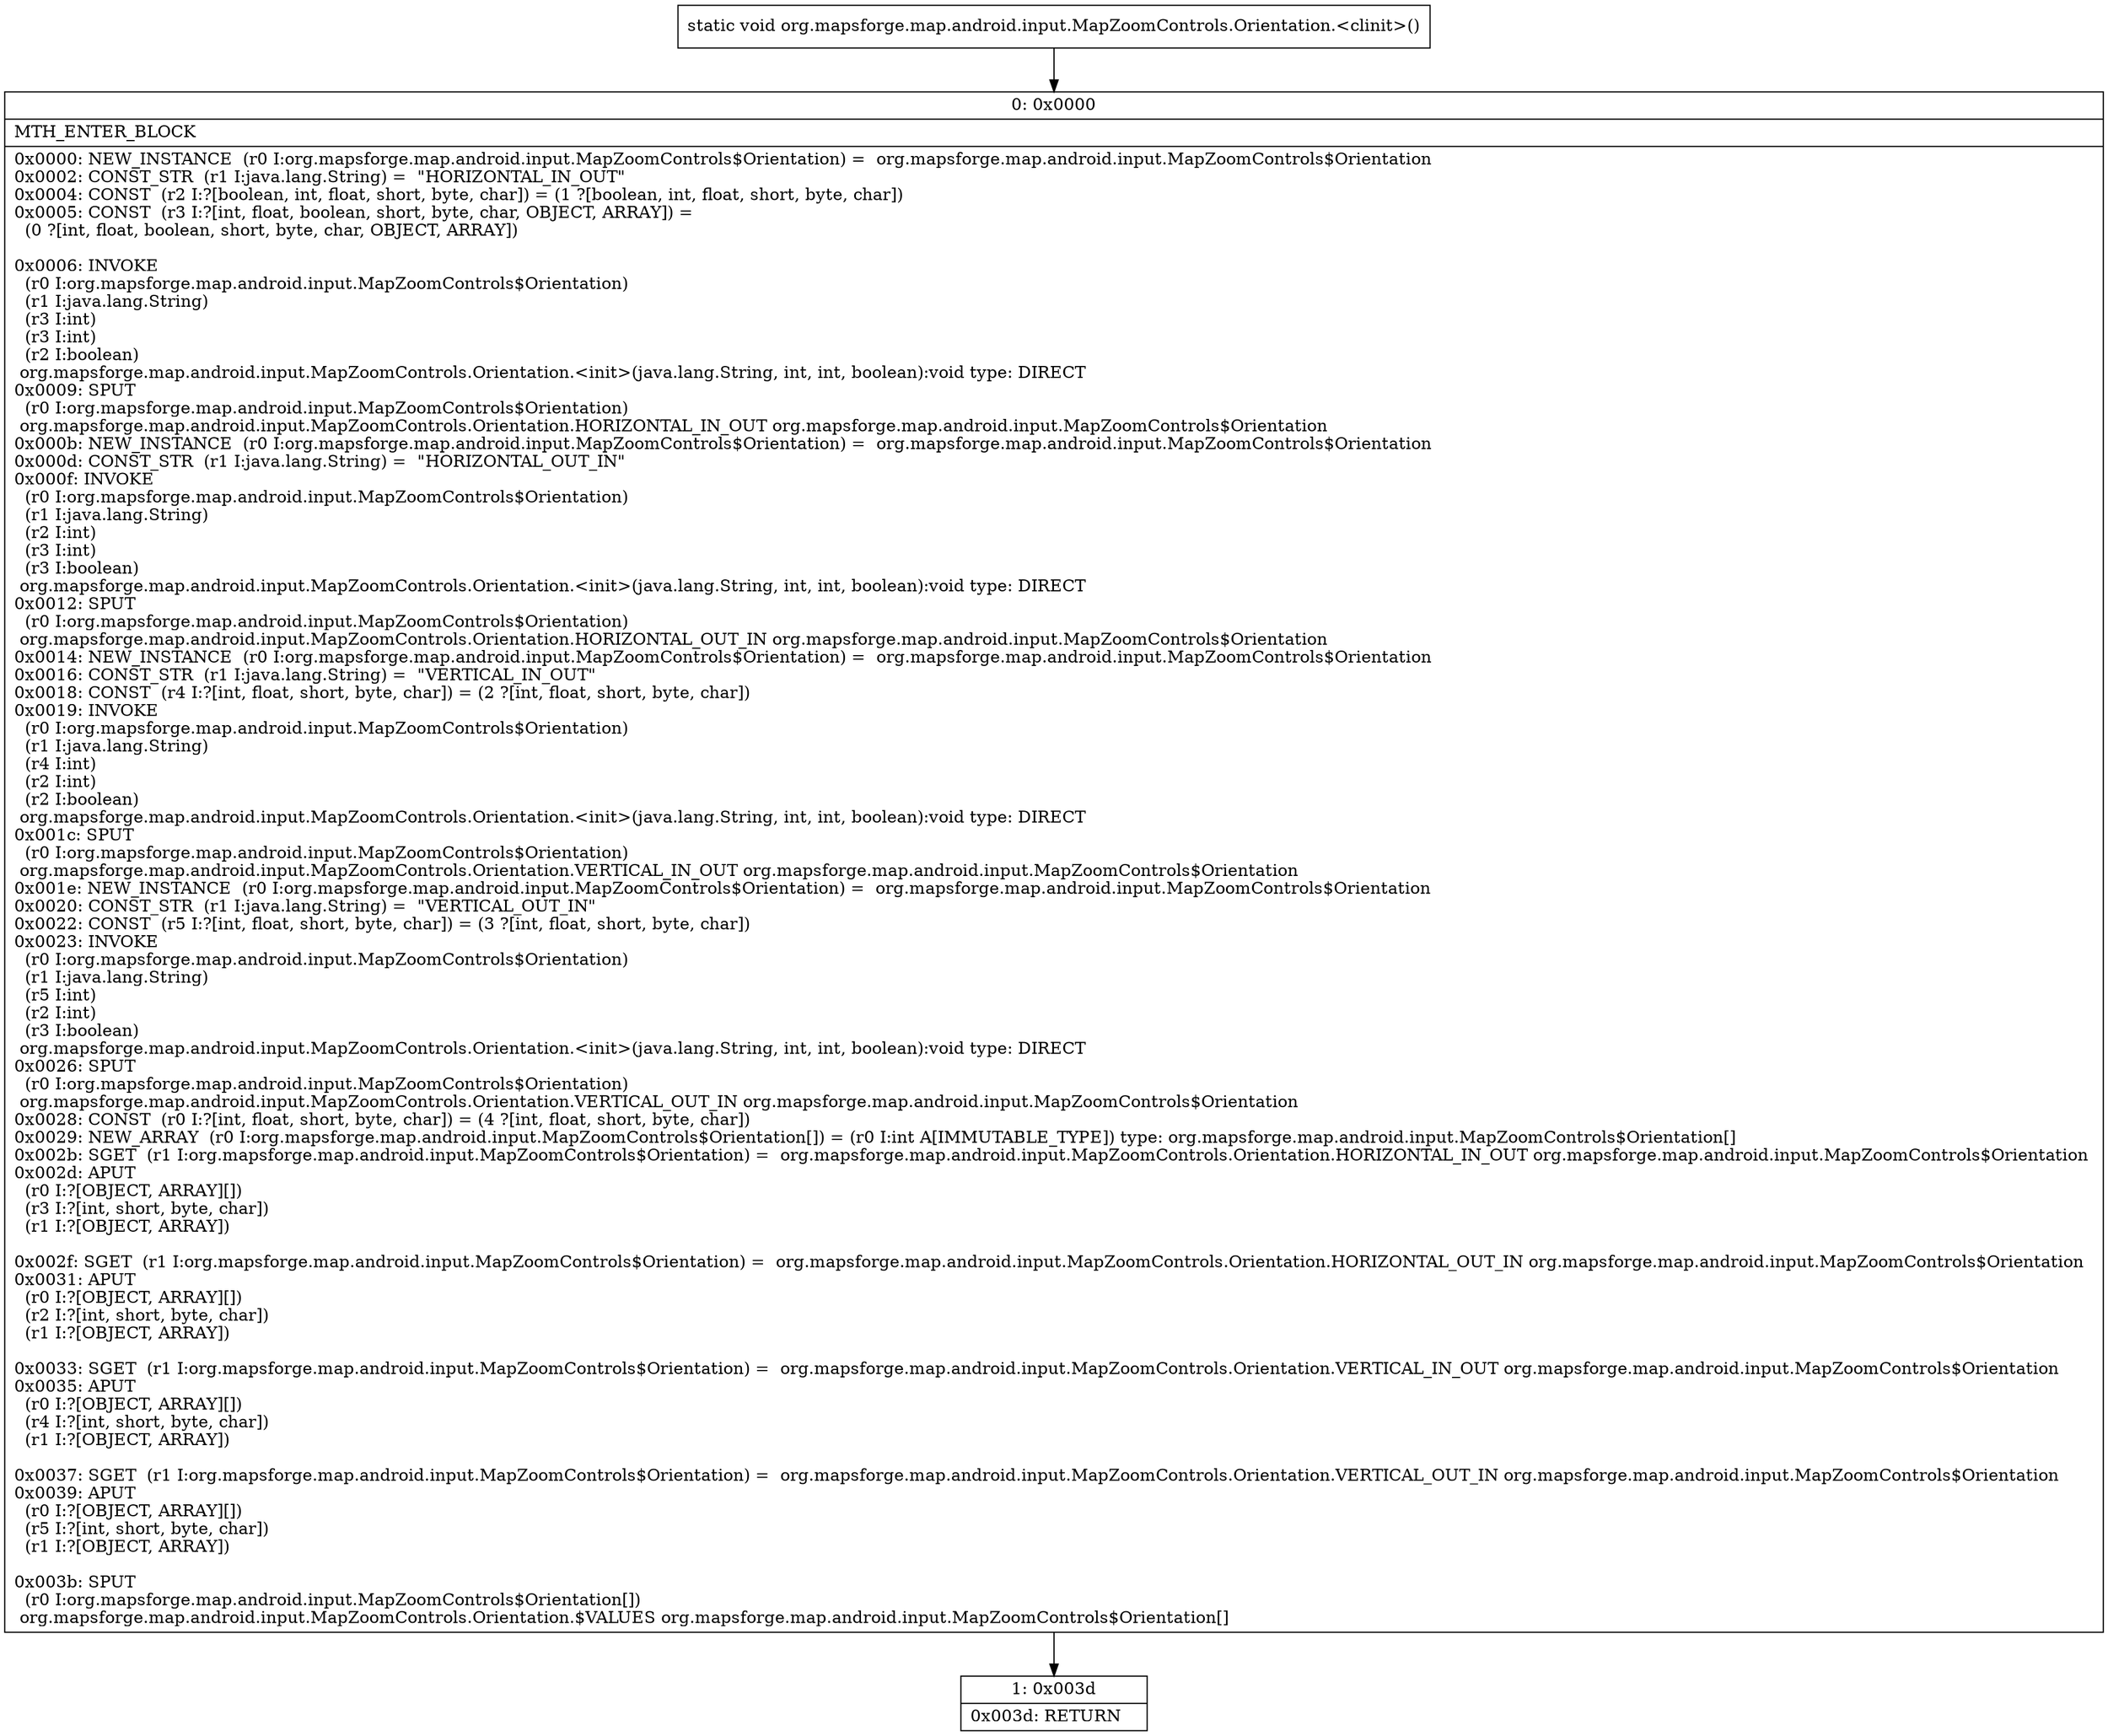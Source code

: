 digraph "CFG fororg.mapsforge.map.android.input.MapZoomControls.Orientation.\<clinit\>()V" {
Node_0 [shape=record,label="{0\:\ 0x0000|MTH_ENTER_BLOCK\l|0x0000: NEW_INSTANCE  (r0 I:org.mapsforge.map.android.input.MapZoomControls$Orientation) =  org.mapsforge.map.android.input.MapZoomControls$Orientation \l0x0002: CONST_STR  (r1 I:java.lang.String) =  \"HORIZONTAL_IN_OUT\" \l0x0004: CONST  (r2 I:?[boolean, int, float, short, byte, char]) = (1 ?[boolean, int, float, short, byte, char]) \l0x0005: CONST  (r3 I:?[int, float, boolean, short, byte, char, OBJECT, ARRAY]) = \l  (0 ?[int, float, boolean, short, byte, char, OBJECT, ARRAY])\l \l0x0006: INVOKE  \l  (r0 I:org.mapsforge.map.android.input.MapZoomControls$Orientation)\l  (r1 I:java.lang.String)\l  (r3 I:int)\l  (r3 I:int)\l  (r2 I:boolean)\l org.mapsforge.map.android.input.MapZoomControls.Orientation.\<init\>(java.lang.String, int, int, boolean):void type: DIRECT \l0x0009: SPUT  \l  (r0 I:org.mapsforge.map.android.input.MapZoomControls$Orientation)\l org.mapsforge.map.android.input.MapZoomControls.Orientation.HORIZONTAL_IN_OUT org.mapsforge.map.android.input.MapZoomControls$Orientation \l0x000b: NEW_INSTANCE  (r0 I:org.mapsforge.map.android.input.MapZoomControls$Orientation) =  org.mapsforge.map.android.input.MapZoomControls$Orientation \l0x000d: CONST_STR  (r1 I:java.lang.String) =  \"HORIZONTAL_OUT_IN\" \l0x000f: INVOKE  \l  (r0 I:org.mapsforge.map.android.input.MapZoomControls$Orientation)\l  (r1 I:java.lang.String)\l  (r2 I:int)\l  (r3 I:int)\l  (r3 I:boolean)\l org.mapsforge.map.android.input.MapZoomControls.Orientation.\<init\>(java.lang.String, int, int, boolean):void type: DIRECT \l0x0012: SPUT  \l  (r0 I:org.mapsforge.map.android.input.MapZoomControls$Orientation)\l org.mapsforge.map.android.input.MapZoomControls.Orientation.HORIZONTAL_OUT_IN org.mapsforge.map.android.input.MapZoomControls$Orientation \l0x0014: NEW_INSTANCE  (r0 I:org.mapsforge.map.android.input.MapZoomControls$Orientation) =  org.mapsforge.map.android.input.MapZoomControls$Orientation \l0x0016: CONST_STR  (r1 I:java.lang.String) =  \"VERTICAL_IN_OUT\" \l0x0018: CONST  (r4 I:?[int, float, short, byte, char]) = (2 ?[int, float, short, byte, char]) \l0x0019: INVOKE  \l  (r0 I:org.mapsforge.map.android.input.MapZoomControls$Orientation)\l  (r1 I:java.lang.String)\l  (r4 I:int)\l  (r2 I:int)\l  (r2 I:boolean)\l org.mapsforge.map.android.input.MapZoomControls.Orientation.\<init\>(java.lang.String, int, int, boolean):void type: DIRECT \l0x001c: SPUT  \l  (r0 I:org.mapsforge.map.android.input.MapZoomControls$Orientation)\l org.mapsforge.map.android.input.MapZoomControls.Orientation.VERTICAL_IN_OUT org.mapsforge.map.android.input.MapZoomControls$Orientation \l0x001e: NEW_INSTANCE  (r0 I:org.mapsforge.map.android.input.MapZoomControls$Orientation) =  org.mapsforge.map.android.input.MapZoomControls$Orientation \l0x0020: CONST_STR  (r1 I:java.lang.String) =  \"VERTICAL_OUT_IN\" \l0x0022: CONST  (r5 I:?[int, float, short, byte, char]) = (3 ?[int, float, short, byte, char]) \l0x0023: INVOKE  \l  (r0 I:org.mapsforge.map.android.input.MapZoomControls$Orientation)\l  (r1 I:java.lang.String)\l  (r5 I:int)\l  (r2 I:int)\l  (r3 I:boolean)\l org.mapsforge.map.android.input.MapZoomControls.Orientation.\<init\>(java.lang.String, int, int, boolean):void type: DIRECT \l0x0026: SPUT  \l  (r0 I:org.mapsforge.map.android.input.MapZoomControls$Orientation)\l org.mapsforge.map.android.input.MapZoomControls.Orientation.VERTICAL_OUT_IN org.mapsforge.map.android.input.MapZoomControls$Orientation \l0x0028: CONST  (r0 I:?[int, float, short, byte, char]) = (4 ?[int, float, short, byte, char]) \l0x0029: NEW_ARRAY  (r0 I:org.mapsforge.map.android.input.MapZoomControls$Orientation[]) = (r0 I:int A[IMMUTABLE_TYPE]) type: org.mapsforge.map.android.input.MapZoomControls$Orientation[] \l0x002b: SGET  (r1 I:org.mapsforge.map.android.input.MapZoomControls$Orientation) =  org.mapsforge.map.android.input.MapZoomControls.Orientation.HORIZONTAL_IN_OUT org.mapsforge.map.android.input.MapZoomControls$Orientation \l0x002d: APUT  \l  (r0 I:?[OBJECT, ARRAY][])\l  (r3 I:?[int, short, byte, char])\l  (r1 I:?[OBJECT, ARRAY])\l \l0x002f: SGET  (r1 I:org.mapsforge.map.android.input.MapZoomControls$Orientation) =  org.mapsforge.map.android.input.MapZoomControls.Orientation.HORIZONTAL_OUT_IN org.mapsforge.map.android.input.MapZoomControls$Orientation \l0x0031: APUT  \l  (r0 I:?[OBJECT, ARRAY][])\l  (r2 I:?[int, short, byte, char])\l  (r1 I:?[OBJECT, ARRAY])\l \l0x0033: SGET  (r1 I:org.mapsforge.map.android.input.MapZoomControls$Orientation) =  org.mapsforge.map.android.input.MapZoomControls.Orientation.VERTICAL_IN_OUT org.mapsforge.map.android.input.MapZoomControls$Orientation \l0x0035: APUT  \l  (r0 I:?[OBJECT, ARRAY][])\l  (r4 I:?[int, short, byte, char])\l  (r1 I:?[OBJECT, ARRAY])\l \l0x0037: SGET  (r1 I:org.mapsforge.map.android.input.MapZoomControls$Orientation) =  org.mapsforge.map.android.input.MapZoomControls.Orientation.VERTICAL_OUT_IN org.mapsforge.map.android.input.MapZoomControls$Orientation \l0x0039: APUT  \l  (r0 I:?[OBJECT, ARRAY][])\l  (r5 I:?[int, short, byte, char])\l  (r1 I:?[OBJECT, ARRAY])\l \l0x003b: SPUT  \l  (r0 I:org.mapsforge.map.android.input.MapZoomControls$Orientation[])\l org.mapsforge.map.android.input.MapZoomControls.Orientation.$VALUES org.mapsforge.map.android.input.MapZoomControls$Orientation[] \l}"];
Node_1 [shape=record,label="{1\:\ 0x003d|0x003d: RETURN   \l}"];
MethodNode[shape=record,label="{static void org.mapsforge.map.android.input.MapZoomControls.Orientation.\<clinit\>() }"];
MethodNode -> Node_0;
Node_0 -> Node_1;
}

